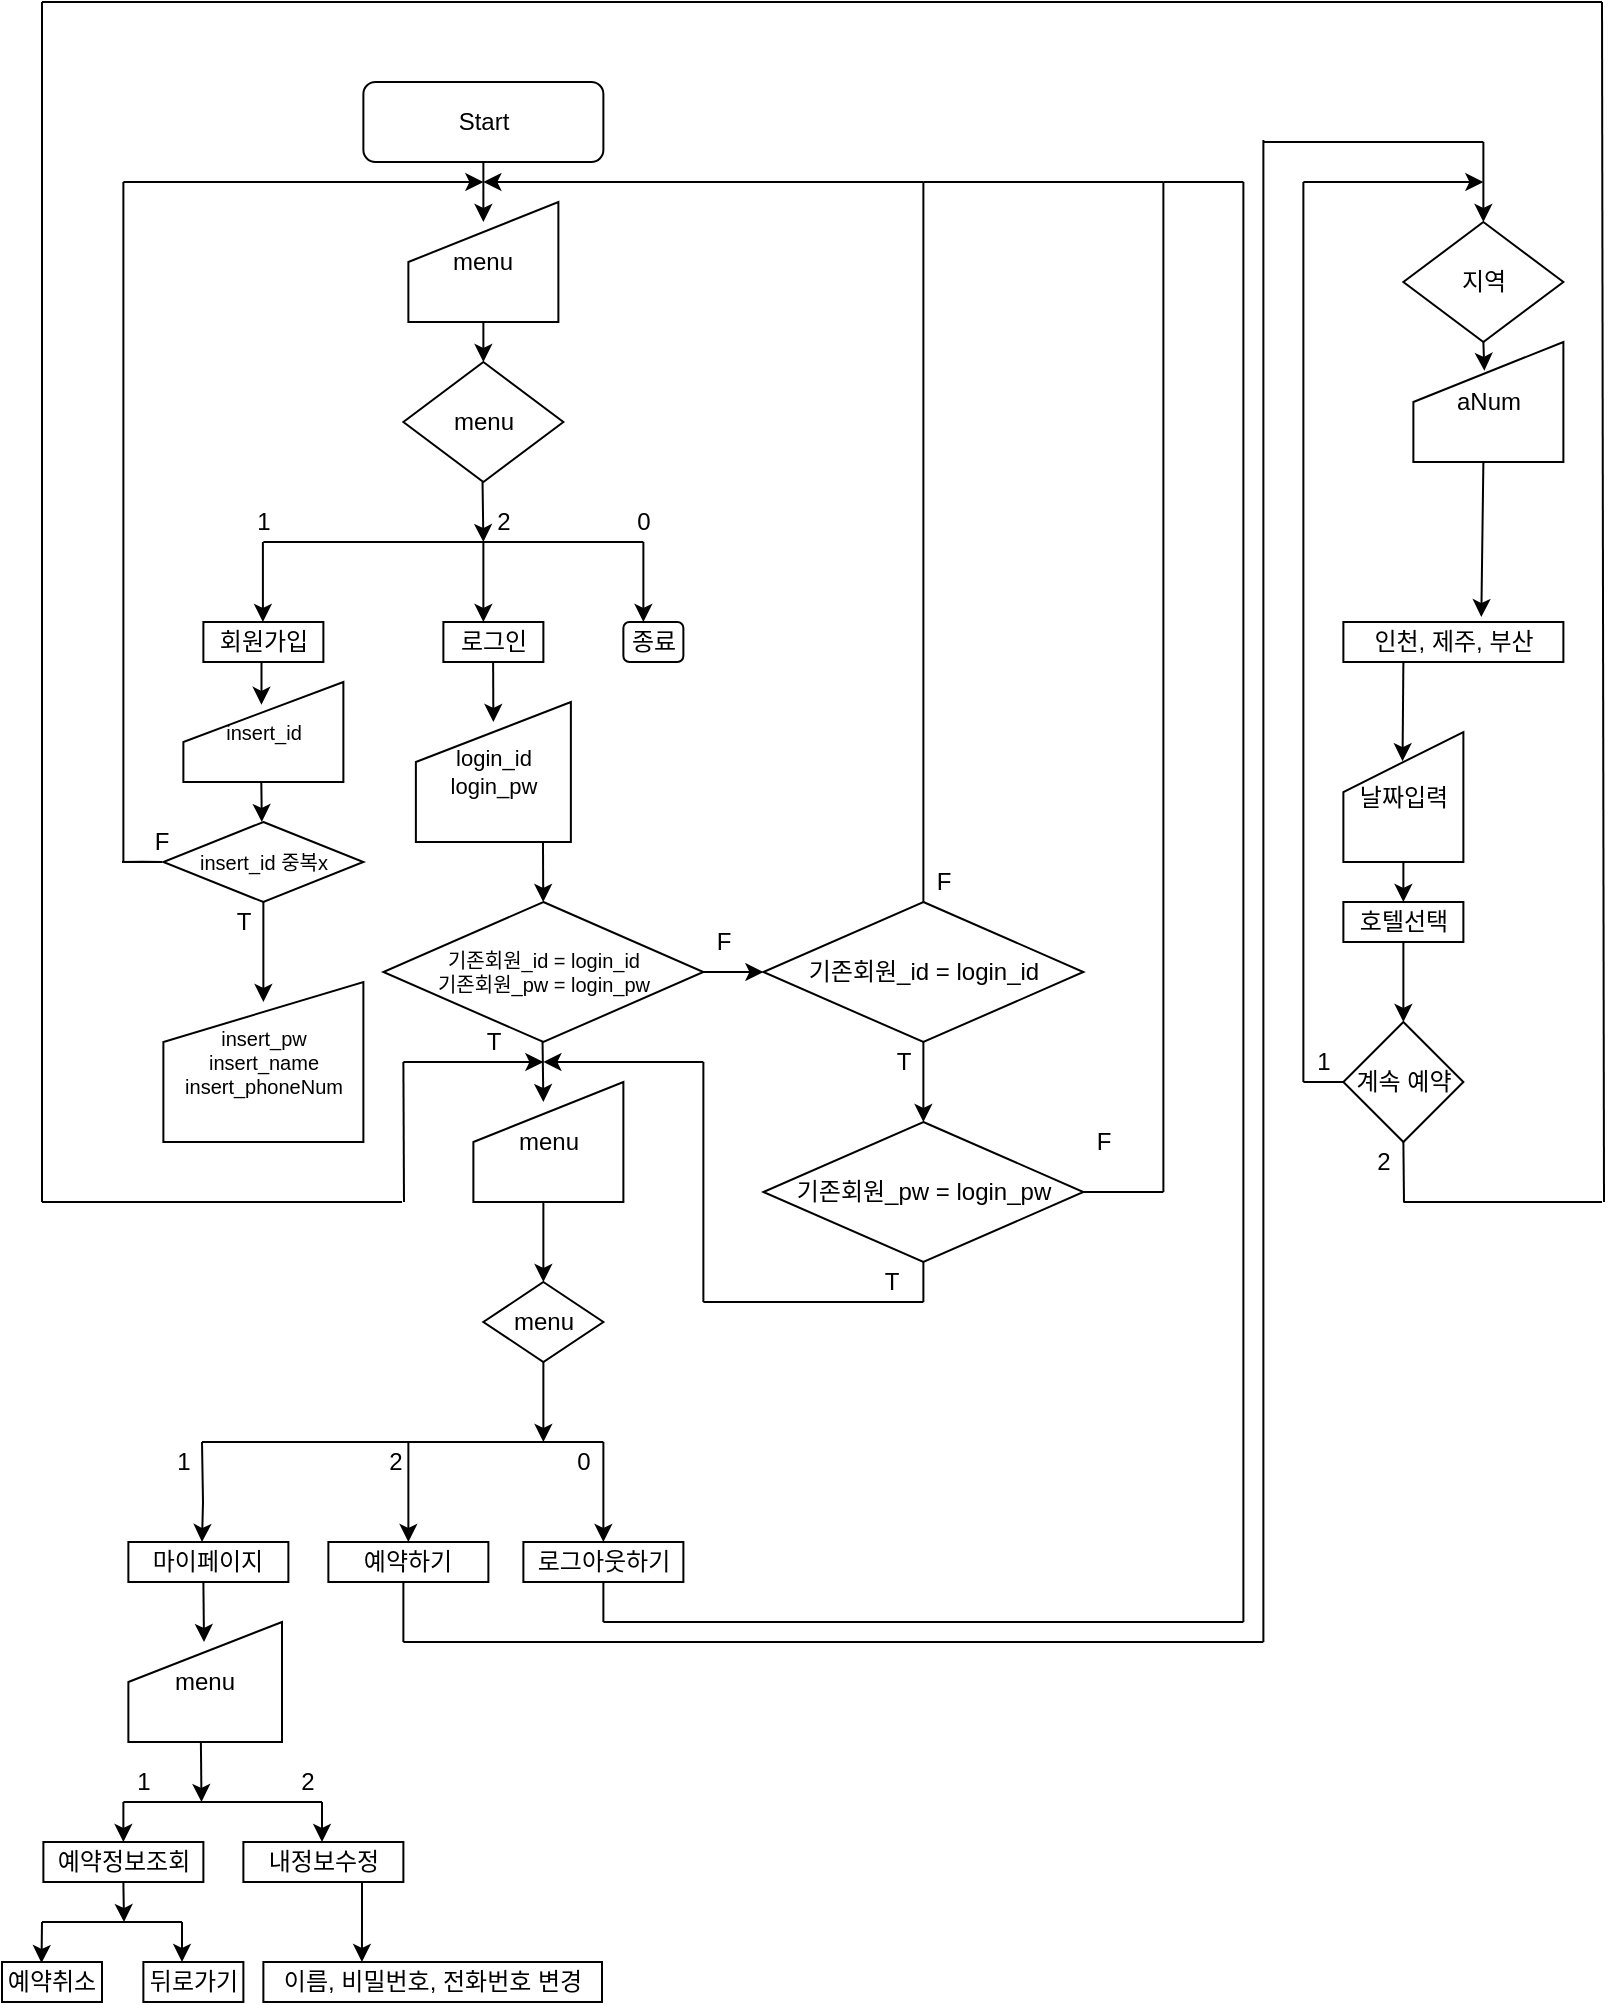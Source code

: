 <mxfile version="21.6.7" type="device">
  <diagram id="C5RBs43oDa-KdzZeNtuy" name="Page-1">
    <mxGraphModel dx="2220" dy="1229" grid="1" gridSize="10" guides="1" tooltips="1" connect="1" arrows="1" fold="1" page="1" pageScale="1" pageWidth="1654" pageHeight="1169" background="none" math="0" shadow="0">
      <root>
        <mxCell id="WIyWlLk6GJQsqaUBKTNV-0" />
        <mxCell id="WIyWlLk6GJQsqaUBKTNV-1" parent="WIyWlLk6GJQsqaUBKTNV-0" />
        <mxCell id="WIyWlLk6GJQsqaUBKTNV-3" value="Start" style="rounded=1;whiteSpace=wrap;html=1;fontSize=12;glass=0;strokeWidth=1;shadow=0;" parent="WIyWlLk6GJQsqaUBKTNV-1" vertex="1">
          <mxGeometry x="200.69" y="80" width="120" height="40" as="geometry" />
        </mxCell>
        <mxCell id="GAQDkRX_rTYU9zoLMf8x-3" value="회원가입" style="rounded=0;whiteSpace=wrap;html=1;" parent="WIyWlLk6GJQsqaUBKTNV-1" vertex="1">
          <mxGeometry x="120.69" y="350" width="60" height="20" as="geometry" />
        </mxCell>
        <mxCell id="GAQDkRX_rTYU9zoLMf8x-4" value="menu" style="rhombus;whiteSpace=wrap;html=1;" parent="WIyWlLk6GJQsqaUBKTNV-1" vertex="1">
          <mxGeometry x="220.69" y="220" width="80" height="60" as="geometry" />
        </mxCell>
        <mxCell id="GAQDkRX_rTYU9zoLMf8x-6" value="로그인" style="rounded=0;whiteSpace=wrap;html=1;" parent="WIyWlLk6GJQsqaUBKTNV-1" vertex="1">
          <mxGeometry x="240.69" y="350" width="50" height="20" as="geometry" />
        </mxCell>
        <mxCell id="GAQDkRX_rTYU9zoLMf8x-12" value="" style="endArrow=classic;html=1;rounded=0;exitX=0.5;exitY=1;exitDx=0;exitDy=0;" parent="WIyWlLk6GJQsqaUBKTNV-1" source="WIyWlLk6GJQsqaUBKTNV-3" edge="1">
          <mxGeometry width="50" height="50" relative="1" as="geometry">
            <mxPoint x="250.69" y="160" as="sourcePoint" />
            <mxPoint x="260.69" y="150" as="targetPoint" />
          </mxGeometry>
        </mxCell>
        <mxCell id="GAQDkRX_rTYU9zoLMf8x-14" value="" style="endArrow=classic;html=1;rounded=0;exitX=0.5;exitY=1;exitDx=0;exitDy=0;" parent="WIyWlLk6GJQsqaUBKTNV-1" edge="1">
          <mxGeometry width="50" height="50" relative="1" as="geometry">
            <mxPoint x="260.27" y="280" as="sourcePoint" />
            <mxPoint x="260.69" y="310" as="targetPoint" />
          </mxGeometry>
        </mxCell>
        <mxCell id="GAQDkRX_rTYU9zoLMf8x-16" value="" style="endArrow=none;html=1;rounded=0;" parent="WIyWlLk6GJQsqaUBKTNV-1" edge="1">
          <mxGeometry width="50" height="50" relative="1" as="geometry">
            <mxPoint x="150.69" y="310" as="sourcePoint" />
            <mxPoint x="340.69" y="310" as="targetPoint" />
          </mxGeometry>
        </mxCell>
        <mxCell id="GAQDkRX_rTYU9zoLMf8x-20" value="" style="endArrow=classic;html=1;rounded=0;entryX=0.5;entryY=0;entryDx=0;entryDy=0;" parent="WIyWlLk6GJQsqaUBKTNV-1" edge="1">
          <mxGeometry width="50" height="50" relative="1" as="geometry">
            <mxPoint x="260.69" y="310" as="sourcePoint" />
            <mxPoint x="260.69" y="350" as="targetPoint" />
            <Array as="points">
              <mxPoint x="260.69" y="320" />
            </Array>
          </mxGeometry>
        </mxCell>
        <mxCell id="GAQDkRX_rTYU9zoLMf8x-21" value="종료" style="rounded=1;whiteSpace=wrap;html=1;fontSize=12;glass=0;strokeWidth=1;shadow=0;" parent="WIyWlLk6GJQsqaUBKTNV-1" vertex="1">
          <mxGeometry x="330.69" y="350" width="30" height="20" as="geometry" />
        </mxCell>
        <mxCell id="GAQDkRX_rTYU9zoLMf8x-22" value="" style="endArrow=classic;html=1;rounded=0;entryX=0.5;entryY=0;entryDx=0;entryDy=0;" parent="WIyWlLk6GJQsqaUBKTNV-1" edge="1">
          <mxGeometry width="50" height="50" relative="1" as="geometry">
            <mxPoint x="340.69" y="310" as="sourcePoint" />
            <mxPoint x="340.69" y="350" as="targetPoint" />
            <Array as="points">
              <mxPoint x="340.69" y="320" />
            </Array>
          </mxGeometry>
        </mxCell>
        <mxCell id="GAQDkRX_rTYU9zoLMf8x-23" value="1" style="text;strokeColor=none;align=center;fillColor=none;html=1;verticalAlign=middle;whiteSpace=wrap;rounded=0;" parent="WIyWlLk6GJQsqaUBKTNV-1" vertex="1">
          <mxGeometry x="140.69" y="290" width="20" height="20" as="geometry" />
        </mxCell>
        <mxCell id="GAQDkRX_rTYU9zoLMf8x-25" value="2" style="text;strokeColor=none;align=center;fillColor=none;html=1;verticalAlign=middle;whiteSpace=wrap;rounded=0;" parent="WIyWlLk6GJQsqaUBKTNV-1" vertex="1">
          <mxGeometry x="260.69" y="290" width="20" height="20" as="geometry" />
        </mxCell>
        <mxCell id="GAQDkRX_rTYU9zoLMf8x-26" value="0" style="text;strokeColor=none;align=center;fillColor=none;html=1;verticalAlign=middle;whiteSpace=wrap;rounded=0;" parent="WIyWlLk6GJQsqaUBKTNV-1" vertex="1">
          <mxGeometry x="330.69" y="290" width="20" height="20" as="geometry" />
        </mxCell>
        <mxCell id="GAQDkRX_rTYU9zoLMf8x-28" value="" style="endArrow=classic;html=1;rounded=0;entryX=0.488;entryY=0.228;entryDx=0;entryDy=0;entryPerimeter=0;" parent="WIyWlLk6GJQsqaUBKTNV-1" target="GAQDkRX_rTYU9zoLMf8x-51" edge="1">
          <mxGeometry width="50" height="50" relative="1" as="geometry">
            <mxPoint x="149.76" y="370" as="sourcePoint" />
            <mxPoint x="150" y="390" as="targetPoint" />
          </mxGeometry>
        </mxCell>
        <mxCell id="GAQDkRX_rTYU9zoLMf8x-29" value="&lt;font style=&quot;font-size: 10px;&quot;&gt;insert_id 중복x&lt;/font&gt;" style="rhombus;whiteSpace=wrap;html=1;" parent="WIyWlLk6GJQsqaUBKTNV-1" vertex="1">
          <mxGeometry x="100.69" y="450" width="100" height="40" as="geometry" />
        </mxCell>
        <mxCell id="GAQDkRX_rTYU9zoLMf8x-30" value="" style="endArrow=classic;html=1;rounded=0;" parent="WIyWlLk6GJQsqaUBKTNV-1" edge="1">
          <mxGeometry width="50" height="50" relative="1" as="geometry">
            <mxPoint x="149.66" y="430" as="sourcePoint" />
            <mxPoint x="149.9" y="450" as="targetPoint" />
          </mxGeometry>
        </mxCell>
        <mxCell id="GAQDkRX_rTYU9zoLMf8x-37" value="" style="endArrow=classic;html=1;rounded=0;entryX=0.5;entryY=0;entryDx=0;entryDy=0;" parent="WIyWlLk6GJQsqaUBKTNV-1" edge="1">
          <mxGeometry width="50" height="50" relative="1" as="geometry">
            <mxPoint x="150.45" y="310" as="sourcePoint" />
            <mxPoint x="150.45" y="350" as="targetPoint" />
            <Array as="points">
              <mxPoint x="150.45" y="320" />
            </Array>
          </mxGeometry>
        </mxCell>
        <mxCell id="GAQDkRX_rTYU9zoLMf8x-39" value="" style="endArrow=none;html=1;rounded=0;" parent="WIyWlLk6GJQsqaUBKTNV-1" edge="1">
          <mxGeometry width="50" height="50" relative="1" as="geometry">
            <mxPoint x="80.69" y="470" as="sourcePoint" />
            <mxPoint x="80.69" y="250" as="targetPoint" />
          </mxGeometry>
        </mxCell>
        <mxCell id="GAQDkRX_rTYU9zoLMf8x-41" value="" style="endArrow=none;html=1;rounded=0;entryX=0.5;entryY=1;entryDx=0;entryDy=0;" parent="WIyWlLk6GJQsqaUBKTNV-1" target="GAQDkRX_rTYU9zoLMf8x-46" edge="1">
          <mxGeometry width="50" height="50" relative="1" as="geometry">
            <mxPoint x="80" y="470" as="sourcePoint" />
            <mxPoint x="110" y="469.83" as="targetPoint" />
            <Array as="points">
              <mxPoint x="90" y="469.83" />
            </Array>
          </mxGeometry>
        </mxCell>
        <mxCell id="GAQDkRX_rTYU9zoLMf8x-46" value="F" style="text;strokeColor=none;align=center;fillColor=none;html=1;verticalAlign=middle;whiteSpace=wrap;rounded=0;" parent="WIyWlLk6GJQsqaUBKTNV-1" vertex="1">
          <mxGeometry x="90" y="450" width="20" height="20" as="geometry" />
        </mxCell>
        <mxCell id="GAQDkRX_rTYU9zoLMf8x-48" value="T" style="text;strokeColor=none;align=center;fillColor=none;html=1;verticalAlign=middle;whiteSpace=wrap;rounded=0;" parent="WIyWlLk6GJQsqaUBKTNV-1" vertex="1">
          <mxGeometry x="130.69" y="490" width="20" height="20" as="geometry" />
        </mxCell>
        <mxCell id="GAQDkRX_rTYU9zoLMf8x-51" value="&lt;p align=&quot;center&quot; style=&quot;line-height: 30%;&quot;&gt;&lt;/p&gt;&lt;div align=&quot;center&quot; style=&quot;font-size: 10px;&quot;&gt;&lt;font style=&quot;font-size: 10px;&quot;&gt;insert_id&lt;/font&gt;&lt;/div&gt;&lt;p align=&quot;center&quot;&gt;&lt;/p&gt;" style="shape=manualInput;whiteSpace=wrap;html=1;align=center;" parent="WIyWlLk6GJQsqaUBKTNV-1" vertex="1">
          <mxGeometry x="110.69" y="380" width="80" height="50" as="geometry" />
        </mxCell>
        <mxCell id="GAQDkRX_rTYU9zoLMf8x-54" value="&lt;div style=&quot;font-size: 10px;&quot;&gt;&lt;font style=&quot;font-size: 10px;&quot;&gt;insert_pw&lt;/font&gt;&lt;/div&gt;&lt;div style=&quot;font-size: 10px;&quot;&gt;&lt;font style=&quot;font-size: 10px;&quot;&gt;insert_name&lt;/font&gt;&lt;/div&gt;&lt;div style=&quot;font-size: 10px;&quot;&gt;&lt;font style=&quot;font-size: 10px;&quot;&gt;insert_phoneNum&lt;font style=&quot;font-size: 10px;&quot;&gt;&lt;br&gt;&lt;/font&gt;&lt;/font&gt;&lt;/div&gt;" style="shape=manualInput;whiteSpace=wrap;html=1;" parent="WIyWlLk6GJQsqaUBKTNV-1" vertex="1">
          <mxGeometry x="100.69" y="530" width="100" height="80" as="geometry" />
        </mxCell>
        <mxCell id="GAQDkRX_rTYU9zoLMf8x-60" value="" style="endArrow=classic;html=1;rounded=0;" parent="WIyWlLk6GJQsqaUBKTNV-1" edge="1">
          <mxGeometry width="50" height="50" relative="1" as="geometry">
            <mxPoint x="150.69" y="490" as="sourcePoint" />
            <mxPoint x="150.69" y="540" as="targetPoint" />
          </mxGeometry>
        </mxCell>
        <mxCell id="GAQDkRX_rTYU9zoLMf8x-62" value="" style="endArrow=none;html=1;rounded=0;" parent="WIyWlLk6GJQsqaUBKTNV-1" edge="1">
          <mxGeometry width="50" height="50" relative="1" as="geometry">
            <mxPoint x="80.69" y="250" as="sourcePoint" />
            <mxPoint x="80.69" y="190" as="targetPoint" />
          </mxGeometry>
        </mxCell>
        <mxCell id="GAQDkRX_rTYU9zoLMf8x-63" value="" style="endArrow=none;html=1;rounded=0;" parent="WIyWlLk6GJQsqaUBKTNV-1" edge="1">
          <mxGeometry width="50" height="50" relative="1" as="geometry">
            <mxPoint x="80.69" y="190" as="sourcePoint" />
            <mxPoint x="80.69" y="130" as="targetPoint" />
          </mxGeometry>
        </mxCell>
        <mxCell id="GAQDkRX_rTYU9zoLMf8x-64" value="menu" style="shape=manualInput;whiteSpace=wrap;html=1;" parent="WIyWlLk6GJQsqaUBKTNV-1" vertex="1">
          <mxGeometry x="223.19" y="140" width="75" height="60" as="geometry" />
        </mxCell>
        <mxCell id="GAQDkRX_rTYU9zoLMf8x-65" value="" style="endArrow=classic;html=1;rounded=0;exitX=0.5;exitY=1;exitDx=0;exitDy=0;" parent="WIyWlLk6GJQsqaUBKTNV-1" source="GAQDkRX_rTYU9zoLMf8x-64" edge="1">
          <mxGeometry width="50" height="50" relative="1" as="geometry">
            <mxPoint x="261.12" y="200" as="sourcePoint" />
            <mxPoint x="260.69" y="220" as="targetPoint" />
          </mxGeometry>
        </mxCell>
        <mxCell id="GAQDkRX_rTYU9zoLMf8x-67" value="" style="endArrow=classic;html=1;rounded=0;" parent="WIyWlLk6GJQsqaUBKTNV-1" edge="1">
          <mxGeometry width="50" height="50" relative="1" as="geometry">
            <mxPoint x="80.69" y="130" as="sourcePoint" />
            <mxPoint x="260.69" y="130" as="targetPoint" />
          </mxGeometry>
        </mxCell>
        <mxCell id="GAQDkRX_rTYU9zoLMf8x-68" value="&lt;div style=&quot;font-size: 11px;&quot;&gt;&lt;font style=&quot;font-size: 11px;&quot;&gt;login_id&lt;/font&gt;&lt;/div&gt;&lt;div style=&quot;font-size: 11px;&quot;&gt;&lt;font style=&quot;font-size: 11px;&quot;&gt;login_pw&lt;font style=&quot;font-size: 11px;&quot;&gt;&lt;br&gt;&lt;/font&gt;&lt;/font&gt;&lt;/div&gt;" style="shape=manualInput;whiteSpace=wrap;html=1;align=center;" parent="WIyWlLk6GJQsqaUBKTNV-1" vertex="1">
          <mxGeometry x="226.94" y="390" width="77.5" height="70" as="geometry" />
        </mxCell>
        <mxCell id="GAQDkRX_rTYU9zoLMf8x-69" value="" style="endArrow=classic;html=1;rounded=0;" parent="WIyWlLk6GJQsqaUBKTNV-1" edge="1">
          <mxGeometry width="50" height="50" relative="1" as="geometry">
            <mxPoint x="265.56" y="370" as="sourcePoint" />
            <mxPoint x="265.69" y="400" as="targetPoint" />
          </mxGeometry>
        </mxCell>
        <mxCell id="GAQDkRX_rTYU9zoLMf8x-70" value="&lt;div style=&quot;font-size: 10px;&quot;&gt;&lt;font style=&quot;font-size: 10px;&quot;&gt;기존회원_id = login_id&lt;/font&gt;&lt;/div&gt;&lt;div style=&quot;font-size: 10px;&quot;&gt;&lt;font style=&quot;font-size: 10px;&quot;&gt;기존회원_pw = login_pw&lt;br&gt;&lt;/font&gt;&lt;/div&gt;" style="rhombus;whiteSpace=wrap;html=1;" parent="WIyWlLk6GJQsqaUBKTNV-1" vertex="1">
          <mxGeometry x="210.69" y="490" width="160" height="70" as="geometry" />
        </mxCell>
        <mxCell id="GAQDkRX_rTYU9zoLMf8x-72" value="" style="endArrow=classic;html=1;rounded=0;" parent="WIyWlLk6GJQsqaUBKTNV-1" edge="1">
          <mxGeometry width="50" height="50" relative="1" as="geometry">
            <mxPoint x="290.49" y="460" as="sourcePoint" />
            <mxPoint x="290.62" y="490" as="targetPoint" />
          </mxGeometry>
        </mxCell>
        <mxCell id="GAQDkRX_rTYU9zoLMf8x-74" value="" style="endArrow=classic;html=1;rounded=0;" parent="WIyWlLk6GJQsqaUBKTNV-1" edge="1">
          <mxGeometry width="50" height="50" relative="1" as="geometry">
            <mxPoint x="290.27" y="560" as="sourcePoint" />
            <mxPoint x="290.69" y="590" as="targetPoint" />
          </mxGeometry>
        </mxCell>
        <mxCell id="GAQDkRX_rTYU9zoLMf8x-76" value="" style="endArrow=classic;html=1;rounded=0;" parent="WIyWlLk6GJQsqaUBKTNV-1" edge="1">
          <mxGeometry width="50" height="50" relative="1" as="geometry">
            <mxPoint x="370.69" y="525" as="sourcePoint" />
            <mxPoint x="400.69" y="525" as="targetPoint" />
          </mxGeometry>
        </mxCell>
        <mxCell id="GAQDkRX_rTYU9zoLMf8x-77" value="menu" style="shape=manualInput;whiteSpace=wrap;html=1;" parent="WIyWlLk6GJQsqaUBKTNV-1" vertex="1">
          <mxGeometry x="255.69" y="580" width="75" height="60" as="geometry" />
        </mxCell>
        <mxCell id="GAQDkRX_rTYU9zoLMf8x-78" value="예약하기" style="rounded=0;whiteSpace=wrap;html=1;" parent="WIyWlLk6GJQsqaUBKTNV-1" vertex="1">
          <mxGeometry x="183.19" y="810" width="80" height="20" as="geometry" />
        </mxCell>
        <mxCell id="GAQDkRX_rTYU9zoLMf8x-79" value="마이페이지" style="rounded=0;whiteSpace=wrap;html=1;" parent="WIyWlLk6GJQsqaUBKTNV-1" vertex="1">
          <mxGeometry x="83.19" y="810" width="80" height="20" as="geometry" />
        </mxCell>
        <mxCell id="GAQDkRX_rTYU9zoLMf8x-80" value="로그아웃하기" style="rounded=0;whiteSpace=wrap;html=1;" parent="WIyWlLk6GJQsqaUBKTNV-1" vertex="1">
          <mxGeometry x="280.69" y="810" width="80" height="20" as="geometry" />
        </mxCell>
        <mxCell id="GAQDkRX_rTYU9zoLMf8x-81" value="" style="endArrow=classic;html=1;rounded=0;" parent="WIyWlLk6GJQsqaUBKTNV-1" edge="1">
          <mxGeometry width="50" height="50" relative="1" as="geometry">
            <mxPoint x="290.69" y="640" as="sourcePoint" />
            <mxPoint x="290.69" y="680" as="targetPoint" />
          </mxGeometry>
        </mxCell>
        <mxCell id="GAQDkRX_rTYU9zoLMf8x-83" value="" style="endArrow=classic;html=1;rounded=0;entryX=0.5;entryY=0;entryDx=0;entryDy=0;" parent="WIyWlLk6GJQsqaUBKTNV-1" edge="1">
          <mxGeometry width="50" height="50" relative="1" as="geometry">
            <mxPoint x="120" y="760" as="sourcePoint" />
            <mxPoint x="120" y="810" as="targetPoint" />
            <Array as="points">
              <mxPoint x="120.5" y="790" />
            </Array>
          </mxGeometry>
        </mxCell>
        <mxCell id="GAQDkRX_rTYU9zoLMf8x-84" value="" style="endArrow=classic;html=1;rounded=0;entryX=0.5;entryY=0;entryDx=0;entryDy=0;" parent="WIyWlLk6GJQsqaUBKTNV-1" edge="1">
          <mxGeometry width="50" height="50" relative="1" as="geometry">
            <mxPoint x="223.19" y="760" as="sourcePoint" />
            <mxPoint x="223.19" y="810" as="targetPoint" />
          </mxGeometry>
        </mxCell>
        <mxCell id="GAQDkRX_rTYU9zoLMf8x-85" value="menu" style="rhombus;whiteSpace=wrap;html=1;" parent="WIyWlLk6GJQsqaUBKTNV-1" vertex="1">
          <mxGeometry x="260.69" y="680" width="60" height="40" as="geometry" />
        </mxCell>
        <mxCell id="GAQDkRX_rTYU9zoLMf8x-86" value="" style="endArrow=none;html=1;rounded=0;" parent="WIyWlLk6GJQsqaUBKTNV-1" edge="1">
          <mxGeometry width="50" height="50" relative="1" as="geometry">
            <mxPoint x="120" y="760" as="sourcePoint" />
            <mxPoint x="320.69" y="760" as="targetPoint" />
          </mxGeometry>
        </mxCell>
        <mxCell id="GAQDkRX_rTYU9zoLMf8x-87" value="" style="endArrow=classic;html=1;rounded=0;entryX=0.5;entryY=0;entryDx=0;entryDy=0;" parent="WIyWlLk6GJQsqaUBKTNV-1" target="GAQDkRX_rTYU9zoLMf8x-80" edge="1">
          <mxGeometry width="50" height="50" relative="1" as="geometry">
            <mxPoint x="320.69" y="760" as="sourcePoint" />
            <mxPoint x="370.69" y="710" as="targetPoint" />
          </mxGeometry>
        </mxCell>
        <mxCell id="GAQDkRX_rTYU9zoLMf8x-89" value="" style="endArrow=classic;html=1;rounded=0;" parent="WIyWlLk6GJQsqaUBKTNV-1" edge="1">
          <mxGeometry width="50" height="50" relative="1" as="geometry">
            <mxPoint x="290.69" y="720" as="sourcePoint" />
            <mxPoint x="290.69" y="760" as="targetPoint" />
          </mxGeometry>
        </mxCell>
        <mxCell id="GAQDkRX_rTYU9zoLMf8x-91" value="1" style="text;strokeColor=none;align=center;fillColor=none;html=1;verticalAlign=middle;whiteSpace=wrap;rounded=0;" parent="WIyWlLk6GJQsqaUBKTNV-1" vertex="1">
          <mxGeometry x="100.69" y="760" width="20" height="20" as="geometry" />
        </mxCell>
        <mxCell id="GAQDkRX_rTYU9zoLMf8x-92" value="2" style="text;strokeColor=none;align=center;fillColor=none;html=1;verticalAlign=middle;whiteSpace=wrap;rounded=0;" parent="WIyWlLk6GJQsqaUBKTNV-1" vertex="1">
          <mxGeometry x="206.94" y="760" width="20" height="20" as="geometry" />
        </mxCell>
        <mxCell id="GAQDkRX_rTYU9zoLMf8x-93" value="0" style="text;strokeColor=none;align=center;fillColor=none;html=1;verticalAlign=middle;whiteSpace=wrap;rounded=0;" parent="WIyWlLk6GJQsqaUBKTNV-1" vertex="1">
          <mxGeometry x="300.69" y="760" width="20" height="20" as="geometry" />
        </mxCell>
        <mxCell id="GAQDkRX_rTYU9zoLMf8x-95" value="기존회원_id = login_id" style="rhombus;whiteSpace=wrap;html=1;" parent="WIyWlLk6GJQsqaUBKTNV-1" vertex="1">
          <mxGeometry x="400.69" y="490" width="160" height="70" as="geometry" />
        </mxCell>
        <mxCell id="GAQDkRX_rTYU9zoLMf8x-96" value="T" style="text;strokeColor=none;align=center;fillColor=none;html=1;verticalAlign=middle;whiteSpace=wrap;rounded=0;" parent="WIyWlLk6GJQsqaUBKTNV-1" vertex="1">
          <mxGeometry x="255.69" y="550" width="20" height="20" as="geometry" />
        </mxCell>
        <mxCell id="GAQDkRX_rTYU9zoLMf8x-97" value="F" style="text;strokeColor=none;align=center;fillColor=none;html=1;verticalAlign=middle;whiteSpace=wrap;rounded=0;" parent="WIyWlLk6GJQsqaUBKTNV-1" vertex="1">
          <mxGeometry x="370.69" y="500" width="20" height="20" as="geometry" />
        </mxCell>
        <mxCell id="GAQDkRX_rTYU9zoLMf8x-100" value="" style="endArrow=none;html=1;rounded=0;" parent="WIyWlLk6GJQsqaUBKTNV-1" edge="1">
          <mxGeometry width="50" height="50" relative="1" as="geometry">
            <mxPoint x="480.69" y="490" as="sourcePoint" />
            <mxPoint x="480.69" y="130" as="targetPoint" />
          </mxGeometry>
        </mxCell>
        <mxCell id="GAQDkRX_rTYU9zoLMf8x-101" value="" style="endArrow=classic;html=1;rounded=0;" parent="WIyWlLk6GJQsqaUBKTNV-1" edge="1">
          <mxGeometry width="50" height="50" relative="1" as="geometry">
            <mxPoint x="480.69" y="130" as="sourcePoint" />
            <mxPoint x="260.69" y="130" as="targetPoint" />
          </mxGeometry>
        </mxCell>
        <mxCell id="GAQDkRX_rTYU9zoLMf8x-104" value="F" style="text;strokeColor=none;align=center;fillColor=none;html=1;verticalAlign=middle;whiteSpace=wrap;rounded=0;" parent="WIyWlLk6GJQsqaUBKTNV-1" vertex="1">
          <mxGeometry x="480.69" y="470" width="20" height="20" as="geometry" />
        </mxCell>
        <mxCell id="GAQDkRX_rTYU9zoLMf8x-106" value="T" style="text;strokeColor=none;align=center;fillColor=none;html=1;verticalAlign=middle;whiteSpace=wrap;rounded=0;" parent="WIyWlLk6GJQsqaUBKTNV-1" vertex="1">
          <mxGeometry x="460.69" y="560" width="20" height="20" as="geometry" />
        </mxCell>
        <mxCell id="GAQDkRX_rTYU9zoLMf8x-108" value="기존회원_pw = login_pw" style="rhombus;whiteSpace=wrap;html=1;" parent="WIyWlLk6GJQsqaUBKTNV-1" vertex="1">
          <mxGeometry x="400.69" y="600" width="160" height="70" as="geometry" />
        </mxCell>
        <mxCell id="GAQDkRX_rTYU9zoLMf8x-109" value="" style="endArrow=classic;html=1;rounded=0;entryX=0.5;entryY=0;entryDx=0;entryDy=0;" parent="WIyWlLk6GJQsqaUBKTNV-1" target="GAQDkRX_rTYU9zoLMf8x-108" edge="1">
          <mxGeometry width="50" height="50" relative="1" as="geometry">
            <mxPoint x="480.69" y="560" as="sourcePoint" />
            <mxPoint x="530.69" y="510" as="targetPoint" />
          </mxGeometry>
        </mxCell>
        <mxCell id="GAQDkRX_rTYU9zoLMf8x-110" value="F" style="text;strokeColor=none;align=center;fillColor=none;html=1;verticalAlign=middle;whiteSpace=wrap;rounded=0;" parent="WIyWlLk6GJQsqaUBKTNV-1" vertex="1">
          <mxGeometry x="560.69" y="600" width="20" height="20" as="geometry" />
        </mxCell>
        <mxCell id="GAQDkRX_rTYU9zoLMf8x-112" value="T" style="text;strokeColor=none;align=center;fillColor=none;html=1;verticalAlign=middle;whiteSpace=wrap;rounded=0;" parent="WIyWlLk6GJQsqaUBKTNV-1" vertex="1">
          <mxGeometry x="454.69" y="670" width="20" height="20" as="geometry" />
        </mxCell>
        <mxCell id="GAQDkRX_rTYU9zoLMf8x-114" value="" style="endArrow=none;html=1;rounded=0;exitX=1;exitY=0.5;exitDx=0;exitDy=0;" parent="WIyWlLk6GJQsqaUBKTNV-1" source="GAQDkRX_rTYU9zoLMf8x-108" edge="1">
          <mxGeometry width="50" height="50" relative="1" as="geometry">
            <mxPoint x="560.69" y="630" as="sourcePoint" />
            <mxPoint x="600.69" y="635" as="targetPoint" />
          </mxGeometry>
        </mxCell>
        <mxCell id="GAQDkRX_rTYU9zoLMf8x-116" value="" style="endArrow=none;html=1;rounded=0;" parent="WIyWlLk6GJQsqaUBKTNV-1" edge="1">
          <mxGeometry width="50" height="50" relative="1" as="geometry">
            <mxPoint x="600.69" y="635" as="sourcePoint" />
            <mxPoint x="600.69" y="130" as="targetPoint" />
          </mxGeometry>
        </mxCell>
        <mxCell id="GAQDkRX_rTYU9zoLMf8x-117" value="" style="endArrow=none;html=1;rounded=0;" parent="WIyWlLk6GJQsqaUBKTNV-1" edge="1">
          <mxGeometry width="50" height="50" relative="1" as="geometry">
            <mxPoint x="480.69" y="130" as="sourcePoint" />
            <mxPoint x="600.69" y="130" as="targetPoint" />
          </mxGeometry>
        </mxCell>
        <mxCell id="GAQDkRX_rTYU9zoLMf8x-118" value="" style="endArrow=none;html=1;rounded=0;entryX=0.5;entryY=1;entryDx=0;entryDy=0;" parent="WIyWlLk6GJQsqaUBKTNV-1" target="GAQDkRX_rTYU9zoLMf8x-108" edge="1">
          <mxGeometry width="50" height="50" relative="1" as="geometry">
            <mxPoint x="480.69" y="690" as="sourcePoint" />
            <mxPoint x="510.69" y="680" as="targetPoint" />
          </mxGeometry>
        </mxCell>
        <mxCell id="GAQDkRX_rTYU9zoLMf8x-119" value="" style="endArrow=none;html=1;rounded=0;" parent="WIyWlLk6GJQsqaUBKTNV-1" edge="1">
          <mxGeometry width="50" height="50" relative="1" as="geometry">
            <mxPoint x="370.69" y="690" as="sourcePoint" />
            <mxPoint x="480.69" y="690" as="targetPoint" />
          </mxGeometry>
        </mxCell>
        <mxCell id="GAQDkRX_rTYU9zoLMf8x-120" value="" style="endArrow=none;html=1;rounded=0;" parent="WIyWlLk6GJQsqaUBKTNV-1" edge="1">
          <mxGeometry width="50" height="50" relative="1" as="geometry">
            <mxPoint x="370.69" y="690" as="sourcePoint" />
            <mxPoint x="370.69" y="570" as="targetPoint" />
          </mxGeometry>
        </mxCell>
        <mxCell id="GAQDkRX_rTYU9zoLMf8x-123" value="" style="endArrow=none;html=1;rounded=0;" parent="WIyWlLk6GJQsqaUBKTNV-1" edge="1">
          <mxGeometry width="50" height="50" relative="1" as="geometry">
            <mxPoint x="320.69" y="830" as="sourcePoint" />
            <mxPoint x="320.69" y="850" as="targetPoint" />
          </mxGeometry>
        </mxCell>
        <mxCell id="GAQDkRX_rTYU9zoLMf8x-124" value="" style="endArrow=none;html=1;rounded=0;" parent="WIyWlLk6GJQsqaUBKTNV-1" edge="1">
          <mxGeometry width="50" height="50" relative="1" as="geometry">
            <mxPoint x="320.69" y="850" as="sourcePoint" />
            <mxPoint x="640.69" y="850" as="targetPoint" />
          </mxGeometry>
        </mxCell>
        <mxCell id="GAQDkRX_rTYU9zoLMf8x-126" value="" style="endArrow=none;html=1;rounded=0;" parent="WIyWlLk6GJQsqaUBKTNV-1" edge="1">
          <mxGeometry width="50" height="50" relative="1" as="geometry">
            <mxPoint x="640.69" y="850" as="sourcePoint" />
            <mxPoint x="640.69" y="130" as="targetPoint" />
          </mxGeometry>
        </mxCell>
        <mxCell id="GAQDkRX_rTYU9zoLMf8x-127" value="" style="endArrow=none;html=1;rounded=0;" parent="WIyWlLk6GJQsqaUBKTNV-1" edge="1">
          <mxGeometry width="50" height="50" relative="1" as="geometry">
            <mxPoint x="600.69" y="130" as="sourcePoint" />
            <mxPoint x="640.69" y="130" as="targetPoint" />
          </mxGeometry>
        </mxCell>
        <mxCell id="Ixiiejb0KwwTy0cbXzTB-1" value="" style="endArrow=none;html=1;rounded=0;" edge="1" parent="WIyWlLk6GJQsqaUBKTNV-1">
          <mxGeometry width="50" height="50" relative="1" as="geometry">
            <mxPoint x="220.69" y="860" as="sourcePoint" />
            <mxPoint x="650.69" y="860" as="targetPoint" />
          </mxGeometry>
        </mxCell>
        <mxCell id="Ixiiejb0KwwTy0cbXzTB-2" value="" style="endArrow=none;html=1;rounded=0;" edge="1" parent="WIyWlLk6GJQsqaUBKTNV-1">
          <mxGeometry width="50" height="50" relative="1" as="geometry">
            <mxPoint x="650.69" y="860" as="sourcePoint" />
            <mxPoint x="650.69" y="109" as="targetPoint" />
          </mxGeometry>
        </mxCell>
        <mxCell id="Ixiiejb0KwwTy0cbXzTB-3" value="" style="endArrow=none;html=1;rounded=0;entryX=0.5;entryY=1;entryDx=0;entryDy=0;" edge="1" parent="WIyWlLk6GJQsqaUBKTNV-1" target="GAQDkRX_rTYU9zoLMf8x-78">
          <mxGeometry width="50" height="50" relative="1" as="geometry">
            <mxPoint x="220.69" y="860" as="sourcePoint" />
            <mxPoint x="220.69" y="840" as="targetPoint" />
            <Array as="points">
              <mxPoint x="220.69" y="830" />
            </Array>
          </mxGeometry>
        </mxCell>
        <mxCell id="Ixiiejb0KwwTy0cbXzTB-4" value="" style="endArrow=none;html=1;rounded=0;" edge="1" parent="WIyWlLk6GJQsqaUBKTNV-1">
          <mxGeometry width="50" height="50" relative="1" as="geometry">
            <mxPoint x="650.69" y="110" as="sourcePoint" />
            <mxPoint x="760.69" y="110" as="targetPoint" />
          </mxGeometry>
        </mxCell>
        <mxCell id="Ixiiejb0KwwTy0cbXzTB-6" value="지역" style="rhombus;whiteSpace=wrap;html=1;" vertex="1" parent="WIyWlLk6GJQsqaUBKTNV-1">
          <mxGeometry x="720.69" y="150" width="80" height="60" as="geometry" />
        </mxCell>
        <mxCell id="Ixiiejb0KwwTy0cbXzTB-23" value="aNum" style="shape=manualInput;whiteSpace=wrap;html=1;" vertex="1" parent="WIyWlLk6GJQsqaUBKTNV-1">
          <mxGeometry x="725.69" y="210" width="75" height="60" as="geometry" />
        </mxCell>
        <mxCell id="Ixiiejb0KwwTy0cbXzTB-25" value="" style="endArrow=classic;html=1;rounded=0;entryX=0.473;entryY=0.24;entryDx=0;entryDy=0;entryPerimeter=0;" edge="1" parent="WIyWlLk6GJQsqaUBKTNV-1" target="Ixiiejb0KwwTy0cbXzTB-23">
          <mxGeometry width="50" height="50" relative="1" as="geometry">
            <mxPoint x="760.69" y="210" as="sourcePoint" />
            <mxPoint x="810.69" y="160" as="targetPoint" />
            <Array as="points" />
          </mxGeometry>
        </mxCell>
        <mxCell id="Ixiiejb0KwwTy0cbXzTB-27" value="" style="endArrow=classic;html=1;rounded=0;entryX=0.627;entryY=-0.125;entryDx=0;entryDy=0;entryPerimeter=0;" edge="1" parent="WIyWlLk6GJQsqaUBKTNV-1" target="Ixiiejb0KwwTy0cbXzTB-29">
          <mxGeometry width="50" height="50" relative="1" as="geometry">
            <mxPoint x="760.69" y="270" as="sourcePoint" />
            <mxPoint x="760.69" y="310" as="targetPoint" />
          </mxGeometry>
        </mxCell>
        <mxCell id="Ixiiejb0KwwTy0cbXzTB-29" value="인천, 제주, 부산" style="rounded=0;whiteSpace=wrap;html=1;" vertex="1" parent="WIyWlLk6GJQsqaUBKTNV-1">
          <mxGeometry x="690.69" y="350" width="110" height="20" as="geometry" />
        </mxCell>
        <mxCell id="Ixiiejb0KwwTy0cbXzTB-30" value="호텔선택" style="rounded=0;whiteSpace=wrap;html=1;" vertex="1" parent="WIyWlLk6GJQsqaUBKTNV-1">
          <mxGeometry x="690.69" y="490" width="60" height="20" as="geometry" />
        </mxCell>
        <mxCell id="Ixiiejb0KwwTy0cbXzTB-33" value="" style="endArrow=classic;html=1;rounded=0;entryX=0.5;entryY=0;entryDx=0;entryDy=0;" edge="1" parent="WIyWlLk6GJQsqaUBKTNV-1" target="Ixiiejb0KwwTy0cbXzTB-30">
          <mxGeometry width="50" height="50" relative="1" as="geometry">
            <mxPoint x="720.69" y="460" as="sourcePoint" />
            <mxPoint x="770.69" y="410" as="targetPoint" />
          </mxGeometry>
        </mxCell>
        <mxCell id="Ixiiejb0KwwTy0cbXzTB-34" value="날짜입력" style="shape=manualInput;whiteSpace=wrap;html=1;" vertex="1" parent="WIyWlLk6GJQsqaUBKTNV-1">
          <mxGeometry x="690.69" y="405" width="60" height="65" as="geometry" />
        </mxCell>
        <mxCell id="Ixiiejb0KwwTy0cbXzTB-35" value="" style="endArrow=classic;html=1;rounded=0;entryX=0.493;entryY=0.225;entryDx=0;entryDy=0;entryPerimeter=0;" edge="1" parent="WIyWlLk6GJQsqaUBKTNV-1" target="Ixiiejb0KwwTy0cbXzTB-34">
          <mxGeometry width="50" height="50" relative="1" as="geometry">
            <mxPoint x="720.69" y="370" as="sourcePoint" />
            <mxPoint x="770.69" y="320" as="targetPoint" />
          </mxGeometry>
        </mxCell>
        <mxCell id="Ixiiejb0KwwTy0cbXzTB-36" value="" style="endArrow=classic;html=1;rounded=0;entryX=0.5;entryY=0;entryDx=0;entryDy=0;" edge="1" parent="WIyWlLk6GJQsqaUBKTNV-1" target="Ixiiejb0KwwTy0cbXzTB-37">
          <mxGeometry width="50" height="50" relative="1" as="geometry">
            <mxPoint x="720.69" y="510" as="sourcePoint" />
            <mxPoint x="720.57" y="544.43" as="targetPoint" />
          </mxGeometry>
        </mxCell>
        <mxCell id="Ixiiejb0KwwTy0cbXzTB-37" value="계속 예약" style="rhombus;whiteSpace=wrap;html=1;" vertex="1" parent="WIyWlLk6GJQsqaUBKTNV-1">
          <mxGeometry x="690.69" y="550" width="60" height="60" as="geometry" />
        </mxCell>
        <mxCell id="Ixiiejb0KwwTy0cbXzTB-39" value="" style="endArrow=none;html=1;rounded=0;" edge="1" parent="WIyWlLk6GJQsqaUBKTNV-1">
          <mxGeometry width="50" height="50" relative="1" as="geometry">
            <mxPoint x="690.69" y="580" as="sourcePoint" />
            <mxPoint x="670.69" y="580" as="targetPoint" />
          </mxGeometry>
        </mxCell>
        <mxCell id="Ixiiejb0KwwTy0cbXzTB-40" value="1" style="text;strokeColor=none;align=center;fillColor=none;html=1;verticalAlign=middle;whiteSpace=wrap;rounded=0;" vertex="1" parent="WIyWlLk6GJQsqaUBKTNV-1">
          <mxGeometry x="670.69" y="560" width="20" height="20" as="geometry" />
        </mxCell>
        <mxCell id="Ixiiejb0KwwTy0cbXzTB-41" value="" style="endArrow=none;html=1;rounded=0;" edge="1" parent="WIyWlLk6GJQsqaUBKTNV-1">
          <mxGeometry width="50" height="50" relative="1" as="geometry">
            <mxPoint x="670.69" y="130" as="sourcePoint" />
            <mxPoint x="670.69" y="580" as="targetPoint" />
          </mxGeometry>
        </mxCell>
        <mxCell id="Ixiiejb0KwwTy0cbXzTB-42" value="" style="endArrow=classic;html=1;rounded=0;" edge="1" parent="WIyWlLk6GJQsqaUBKTNV-1">
          <mxGeometry width="50" height="50" relative="1" as="geometry">
            <mxPoint x="670.69" y="130" as="sourcePoint" />
            <mxPoint x="760.69" y="130" as="targetPoint" />
          </mxGeometry>
        </mxCell>
        <mxCell id="Ixiiejb0KwwTy0cbXzTB-43" value="" style="endArrow=classic;html=1;rounded=0;" edge="1" parent="WIyWlLk6GJQsqaUBKTNV-1" target="Ixiiejb0KwwTy0cbXzTB-6">
          <mxGeometry width="50" height="50" relative="1" as="geometry">
            <mxPoint x="760.69" y="110" as="sourcePoint" />
            <mxPoint x="810.69" y="60" as="targetPoint" />
          </mxGeometry>
        </mxCell>
        <mxCell id="Ixiiejb0KwwTy0cbXzTB-44" value="" style="endArrow=none;html=1;rounded=0;" edge="1" parent="WIyWlLk6GJQsqaUBKTNV-1">
          <mxGeometry width="50" height="50" relative="1" as="geometry">
            <mxPoint x="721" y="640" as="sourcePoint" />
            <mxPoint x="720.69" y="610" as="targetPoint" />
          </mxGeometry>
        </mxCell>
        <mxCell id="Ixiiejb0KwwTy0cbXzTB-45" value="" style="endArrow=classic;html=1;rounded=0;entryX=1;entryY=0;entryDx=0;entryDy=0;" edge="1" parent="WIyWlLk6GJQsqaUBKTNV-1">
          <mxGeometry width="50" height="50" relative="1" as="geometry">
            <mxPoint x="370.69" y="570" as="sourcePoint" />
            <mxPoint x="290.69" y="570" as="targetPoint" />
          </mxGeometry>
        </mxCell>
        <mxCell id="Ixiiejb0KwwTy0cbXzTB-69" value="" style="endArrow=none;html=1;rounded=0;" edge="1" parent="WIyWlLk6GJQsqaUBKTNV-1">
          <mxGeometry width="50" height="50" relative="1" as="geometry">
            <mxPoint x="221" y="640" as="sourcePoint" />
            <mxPoint x="220.69" y="570" as="targetPoint" />
          </mxGeometry>
        </mxCell>
        <mxCell id="Ixiiejb0KwwTy0cbXzTB-70" value="" style="endArrow=classic;html=1;rounded=0;" edge="1" parent="WIyWlLk6GJQsqaUBKTNV-1">
          <mxGeometry width="50" height="50" relative="1" as="geometry">
            <mxPoint x="220.69" y="570" as="sourcePoint" />
            <mxPoint x="290.69" y="570" as="targetPoint" />
          </mxGeometry>
        </mxCell>
        <mxCell id="Ixiiejb0KwwTy0cbXzTB-90" value="2" style="text;strokeColor=none;align=center;fillColor=none;html=1;verticalAlign=middle;whiteSpace=wrap;rounded=0;" vertex="1" parent="WIyWlLk6GJQsqaUBKTNV-1">
          <mxGeometry x="700.69" y="610" width="20" height="20" as="geometry" />
        </mxCell>
        <mxCell id="Ixiiejb0KwwTy0cbXzTB-100" value="" style="endArrow=none;html=1;rounded=0;" edge="1" parent="WIyWlLk6GJQsqaUBKTNV-1">
          <mxGeometry width="50" height="50" relative="1" as="geometry">
            <mxPoint x="720.69" y="640" as="sourcePoint" />
            <mxPoint x="820" y="640" as="targetPoint" />
          </mxGeometry>
        </mxCell>
        <mxCell id="Ixiiejb0KwwTy0cbXzTB-101" value="" style="endArrow=none;html=1;rounded=0;" edge="1" parent="WIyWlLk6GJQsqaUBKTNV-1">
          <mxGeometry width="50" height="50" relative="1" as="geometry">
            <mxPoint x="820" y="40" as="sourcePoint" />
            <mxPoint x="821" y="640" as="targetPoint" />
          </mxGeometry>
        </mxCell>
        <mxCell id="Ixiiejb0KwwTy0cbXzTB-102" value="" style="endArrow=none;html=1;rounded=0;" edge="1" parent="WIyWlLk6GJQsqaUBKTNV-1">
          <mxGeometry width="50" height="50" relative="1" as="geometry">
            <mxPoint x="40" y="40" as="sourcePoint" />
            <mxPoint x="820" y="40" as="targetPoint" />
          </mxGeometry>
        </mxCell>
        <mxCell id="Ixiiejb0KwwTy0cbXzTB-103" value="" style="endArrow=none;html=1;rounded=0;" edge="1" parent="WIyWlLk6GJQsqaUBKTNV-1">
          <mxGeometry width="50" height="50" relative="1" as="geometry">
            <mxPoint x="40" y="640" as="sourcePoint" />
            <mxPoint x="40" y="40" as="targetPoint" />
          </mxGeometry>
        </mxCell>
        <mxCell id="Ixiiejb0KwwTy0cbXzTB-104" value="" style="endArrow=none;html=1;rounded=0;" edge="1" parent="WIyWlLk6GJQsqaUBKTNV-1">
          <mxGeometry width="50" height="50" relative="1" as="geometry">
            <mxPoint x="220" y="640" as="sourcePoint" />
            <mxPoint x="40" y="640" as="targetPoint" />
          </mxGeometry>
        </mxCell>
        <mxCell id="Ixiiejb0KwwTy0cbXzTB-107" value="menu" style="shape=manualInput;whiteSpace=wrap;html=1;" vertex="1" parent="WIyWlLk6GJQsqaUBKTNV-1">
          <mxGeometry x="83.19" y="850" width="76.81" height="60" as="geometry" />
        </mxCell>
        <mxCell id="Ixiiejb0KwwTy0cbXzTB-108" value="예약정보조회" style="rounded=0;whiteSpace=wrap;html=1;" vertex="1" parent="WIyWlLk6GJQsqaUBKTNV-1">
          <mxGeometry x="40.69" y="960" width="80" height="20" as="geometry" />
        </mxCell>
        <mxCell id="Ixiiejb0KwwTy0cbXzTB-110" value="내정보수정" style="rounded=0;whiteSpace=wrap;html=1;" vertex="1" parent="WIyWlLk6GJQsqaUBKTNV-1">
          <mxGeometry x="140.69" y="960" width="80" height="20" as="geometry" />
        </mxCell>
        <mxCell id="Ixiiejb0KwwTy0cbXzTB-112" value="예약취소" style="rounded=0;whiteSpace=wrap;html=1;" vertex="1" parent="WIyWlLk6GJQsqaUBKTNV-1">
          <mxGeometry x="20" y="1020" width="50" height="20" as="geometry" />
        </mxCell>
        <mxCell id="Ixiiejb0KwwTy0cbXzTB-113" value="뒤로가기" style="rounded=0;whiteSpace=wrap;html=1;" vertex="1" parent="WIyWlLk6GJQsqaUBKTNV-1">
          <mxGeometry x="90.69" y="1020" width="50" height="20" as="geometry" />
        </mxCell>
        <mxCell id="Ixiiejb0KwwTy0cbXzTB-117" value="" style="endArrow=classic;html=1;rounded=0;" edge="1" parent="WIyWlLk6GJQsqaUBKTNV-1">
          <mxGeometry width="50" height="50" relative="1" as="geometry">
            <mxPoint x="120.69" y="830" as="sourcePoint" />
            <mxPoint x="121" y="860" as="targetPoint" />
          </mxGeometry>
        </mxCell>
        <mxCell id="Ixiiejb0KwwTy0cbXzTB-120" value="" style="endArrow=none;html=1;rounded=0;" edge="1" parent="WIyWlLk6GJQsqaUBKTNV-1">
          <mxGeometry width="50" height="50" relative="1" as="geometry">
            <mxPoint x="80.69" y="940" as="sourcePoint" />
            <mxPoint x="180" y="940" as="targetPoint" />
          </mxGeometry>
        </mxCell>
        <mxCell id="Ixiiejb0KwwTy0cbXzTB-122" value="" style="endArrow=classic;html=1;rounded=0;entryX=0.5;entryY=0;entryDx=0;entryDy=0;" edge="1" parent="WIyWlLk6GJQsqaUBKTNV-1" target="Ixiiejb0KwwTy0cbXzTB-108">
          <mxGeometry width="50" height="50" relative="1" as="geometry">
            <mxPoint x="80.69" y="940" as="sourcePoint" />
            <mxPoint x="130.69" y="890" as="targetPoint" />
          </mxGeometry>
        </mxCell>
        <mxCell id="Ixiiejb0KwwTy0cbXzTB-123" value="" style="endArrow=classic;html=1;rounded=0;" edge="1" parent="WIyWlLk6GJQsqaUBKTNV-1">
          <mxGeometry width="50" height="50" relative="1" as="geometry">
            <mxPoint x="180" y="940" as="sourcePoint" />
            <mxPoint x="180" y="960" as="targetPoint" />
          </mxGeometry>
        </mxCell>
        <mxCell id="Ixiiejb0KwwTy0cbXzTB-124" value="" style="endArrow=classic;html=1;rounded=0;" edge="1" parent="WIyWlLk6GJQsqaUBKTNV-1">
          <mxGeometry width="50" height="50" relative="1" as="geometry">
            <mxPoint x="119.44" y="910" as="sourcePoint" />
            <mxPoint x="119.75" y="940" as="targetPoint" />
          </mxGeometry>
        </mxCell>
        <mxCell id="Ixiiejb0KwwTy0cbXzTB-125" value="1" style="text;strokeColor=none;align=center;fillColor=none;html=1;verticalAlign=middle;whiteSpace=wrap;rounded=0;" vertex="1" parent="WIyWlLk6GJQsqaUBKTNV-1">
          <mxGeometry x="80.69" y="920" width="20" height="20" as="geometry" />
        </mxCell>
        <mxCell id="Ixiiejb0KwwTy0cbXzTB-126" value="2" style="text;strokeColor=none;align=center;fillColor=none;html=1;verticalAlign=middle;whiteSpace=wrap;rounded=0;" vertex="1" parent="WIyWlLk6GJQsqaUBKTNV-1">
          <mxGeometry x="163.19" y="920" width="20" height="20" as="geometry" />
        </mxCell>
        <mxCell id="Ixiiejb0KwwTy0cbXzTB-127" value="" style="endArrow=classic;html=1;rounded=0;" edge="1" parent="WIyWlLk6GJQsqaUBKTNV-1">
          <mxGeometry width="50" height="50" relative="1" as="geometry">
            <mxPoint x="80.69" y="980" as="sourcePoint" />
            <mxPoint x="81" y="1000" as="targetPoint" />
          </mxGeometry>
        </mxCell>
        <mxCell id="Ixiiejb0KwwTy0cbXzTB-128" value="" style="endArrow=none;html=1;rounded=0;" edge="1" parent="WIyWlLk6GJQsqaUBKTNV-1">
          <mxGeometry width="50" height="50" relative="1" as="geometry">
            <mxPoint x="40" y="1000" as="sourcePoint" />
            <mxPoint x="110" y="1000" as="targetPoint" />
          </mxGeometry>
        </mxCell>
        <mxCell id="Ixiiejb0KwwTy0cbXzTB-131" value="" style="endArrow=classic;html=1;rounded=0;" edge="1" parent="WIyWlLk6GJQsqaUBKTNV-1">
          <mxGeometry width="50" height="50" relative="1" as="geometry">
            <mxPoint x="110" y="1000" as="sourcePoint" />
            <mxPoint x="110" y="1020" as="targetPoint" />
          </mxGeometry>
        </mxCell>
        <mxCell id="Ixiiejb0KwwTy0cbXzTB-132" value="" style="endArrow=classic;html=1;rounded=0;entryX=0.395;entryY=0.025;entryDx=0;entryDy=0;entryPerimeter=0;" edge="1" parent="WIyWlLk6GJQsqaUBKTNV-1" target="Ixiiejb0KwwTy0cbXzTB-112">
          <mxGeometry width="50" height="50" relative="1" as="geometry">
            <mxPoint x="40" y="1000" as="sourcePoint" />
            <mxPoint x="120" y="1032" as="targetPoint" />
          </mxGeometry>
        </mxCell>
        <mxCell id="Ixiiejb0KwwTy0cbXzTB-135" value="" style="endArrow=classic;html=1;rounded=0;entryX=0.291;entryY=0;entryDx=0;entryDy=0;entryPerimeter=0;" edge="1" parent="WIyWlLk6GJQsqaUBKTNV-1" target="Ixiiejb0KwwTy0cbXzTB-139">
          <mxGeometry width="50" height="50" relative="1" as="geometry">
            <mxPoint x="190" y="980" as="sourcePoint" />
            <mxPoint x="183.5" y="1010" as="targetPoint" />
            <Array as="points">
              <mxPoint x="200" y="980" />
              <mxPoint x="200" y="1000" />
            </Array>
          </mxGeometry>
        </mxCell>
        <mxCell id="Ixiiejb0KwwTy0cbXzTB-139" value="이름, 비밀번호, 전화번호 변경" style="rounded=0;whiteSpace=wrap;html=1;" vertex="1" parent="WIyWlLk6GJQsqaUBKTNV-1">
          <mxGeometry x="150.69" y="1020" width="169.31" height="20" as="geometry" />
        </mxCell>
      </root>
    </mxGraphModel>
  </diagram>
</mxfile>
